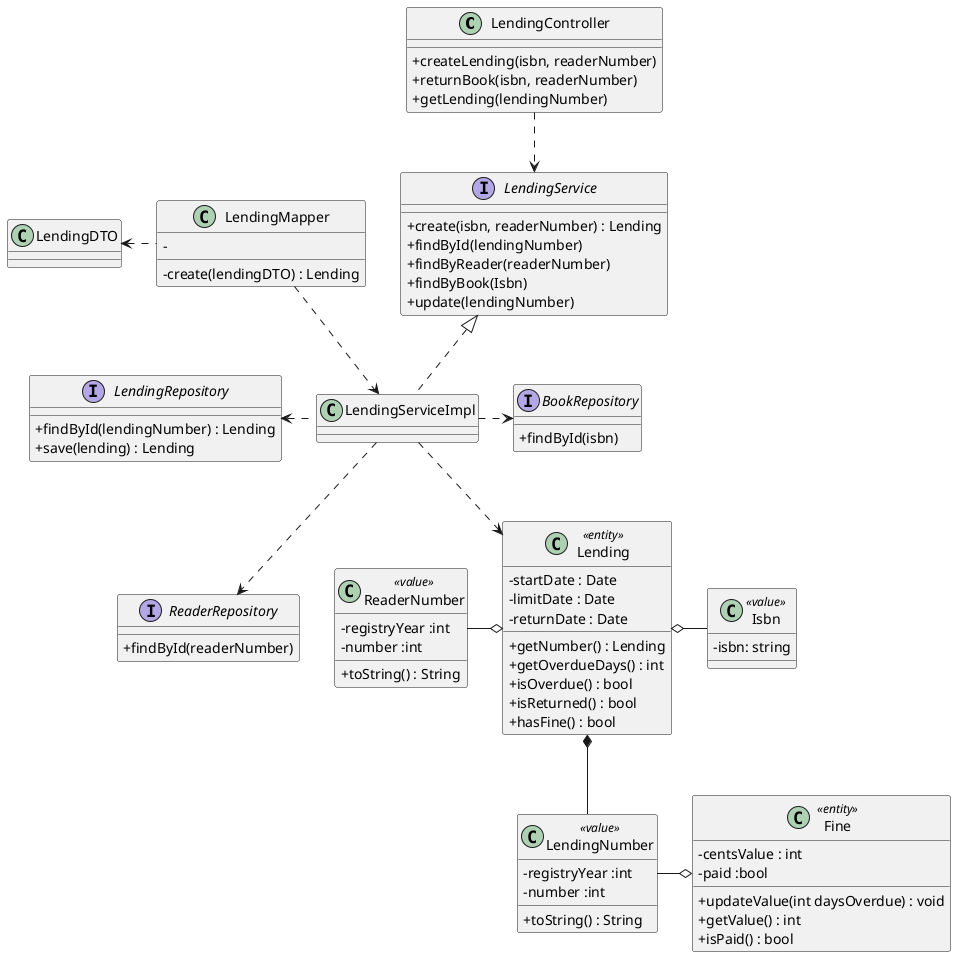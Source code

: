 @startuml

'hide circle
skinparam classAttributeIconSize 0

class LendingController {
    + createLending(isbn, readerNumber)
    + returnBook(isbn, readerNumber)
    + getLending(lendingNumber)
}

interface LendingRepository {
    + findById(lendingNumber) : Lending
    + save(lending) : Lending
}

interface LendingService {
    + create(isbn, readerNumber) : Lending
    + findById(lendingNumber)
    + findByReader(readerNumber)
    + findByBook(Isbn)
    + update(lendingNumber)
}

class LendingServiceImpl implements LendingService{
}

interface ReaderRepository {
    + findById(readerNumber)
}

interface BookRepository {
    + findById(isbn)
}

class Lending <<entity>>{
    - startDate : Date
    - limitDate : Date
    - returnDate : Date
    + getNumber() : Lending
    + getOverdueDays() : int
    + isOverdue() : bool
    + isReturned() : bool
    + hasFine() : bool
}

class LendingNumber <<value>> {
    - registryYear :int
    - number :int
    + toString() : String
}

class Isbn <<value>>{
    - isbn: string
}

class ReaderNumber <<value>>{
    - registryYear :int
    - number :int
    + toString() : String
}

class Fine <<entity>>{
    - centsValue : int
    - paid :bool
    + updateValue(int daysOverdue) : void
    + getValue() : int
    + isPaid() : bool
}

class LendingDTO{

}

class LendingMapper{
    - create(lendingDTO) : Lending
    -

}


Lending o- Isbn
Lending o-left- ReaderNumber
Lending *-down- LendingNumber
LendingNumber -right-o Fine

LendingServiceImpl ..> Lending

LendingController ..> LendingService
LendingServiceImpl .left.> LendingRepository
LendingServiceImpl ..> ReaderRepository
LendingServiceImpl .right.> BookRepository

LendingServiceImpl <.up. LendingMapper
LendingMapper .left.> LendingDTO

@enduml